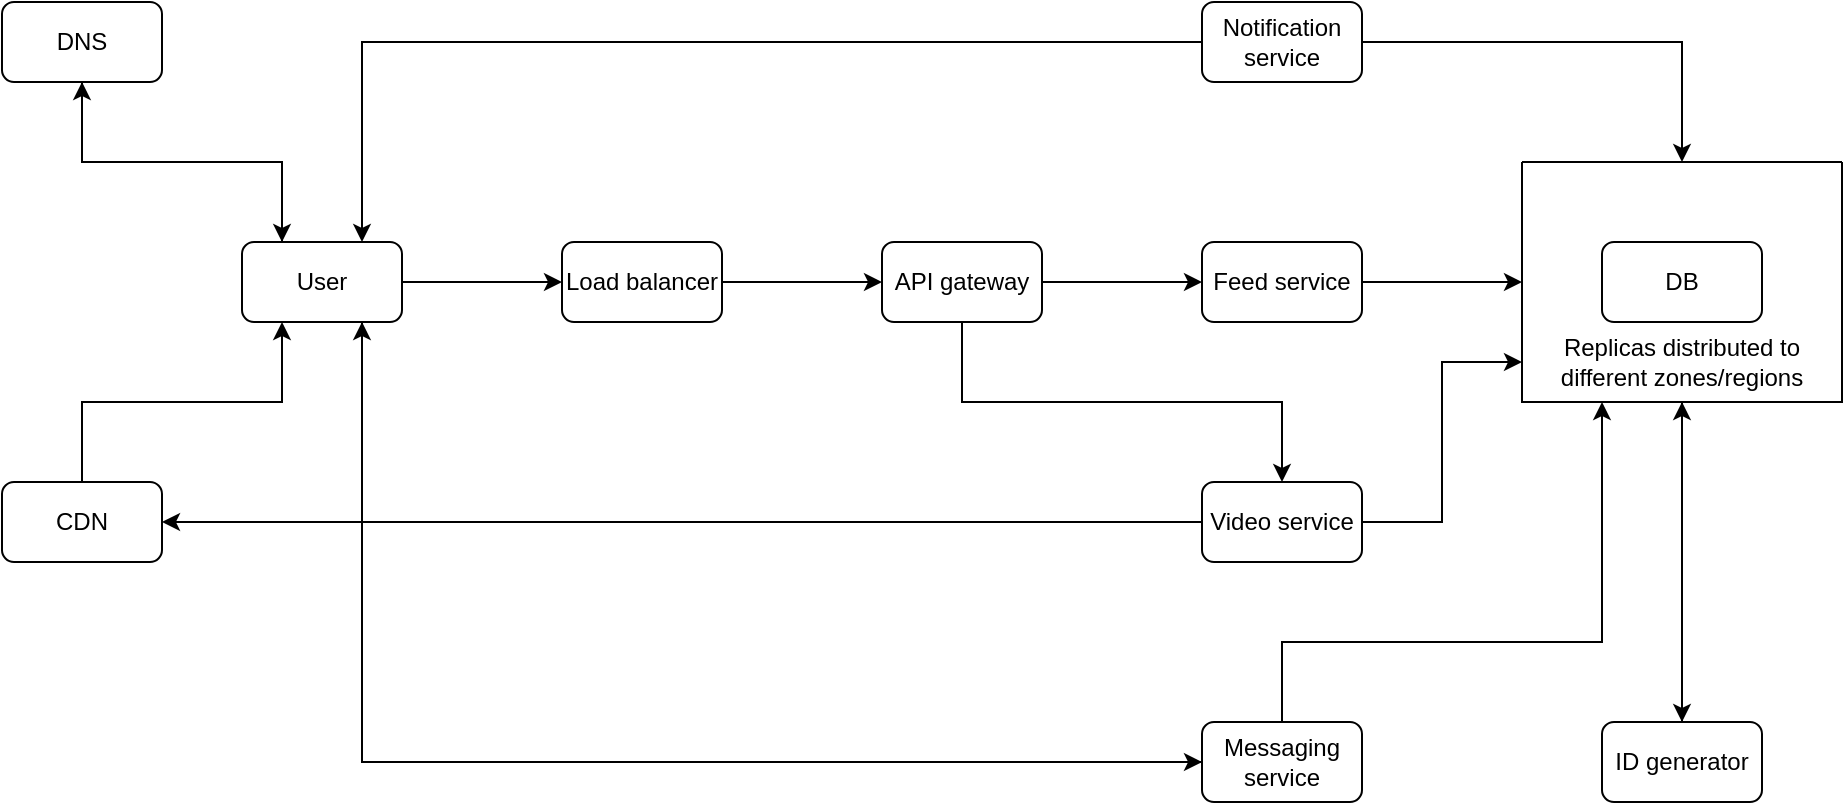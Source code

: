 <mxfile version="26.1.1">
  <diagram name="Page-1" id="db6TGA7AToHwxHXsXOP5">
    <mxGraphModel dx="838" dy="593" grid="1" gridSize="10" guides="1" tooltips="1" connect="1" arrows="1" fold="1" page="1" pageScale="1" pageWidth="850" pageHeight="1100" math="0" shadow="0">
      <root>
        <mxCell id="0" />
        <mxCell id="1" parent="0" />
        <mxCell id="RgqcaIm8LPf0xgxE9352-14" style="edgeStyle=orthogonalEdgeStyle;rounded=0;orthogonalLoop=1;jettySize=auto;html=1;exitX=1;exitY=0.5;exitDx=0;exitDy=0;entryX=0;entryY=0.5;entryDx=0;entryDy=0;" edge="1" parent="1" source="RgqcaIm8LPf0xgxE9352-1" target="RgqcaIm8LPf0xgxE9352-3">
          <mxGeometry relative="1" as="geometry" />
        </mxCell>
        <mxCell id="RgqcaIm8LPf0xgxE9352-35" style="edgeStyle=orthogonalEdgeStyle;rounded=0;orthogonalLoop=1;jettySize=auto;html=1;exitX=0.25;exitY=0;exitDx=0;exitDy=0;entryX=0.5;entryY=1;entryDx=0;entryDy=0;" edge="1" parent="1" source="RgqcaIm8LPf0xgxE9352-1" target="RgqcaIm8LPf0xgxE9352-2">
          <mxGeometry relative="1" as="geometry" />
        </mxCell>
        <mxCell id="RgqcaIm8LPf0xgxE9352-38" style="edgeStyle=orthogonalEdgeStyle;rounded=0;orthogonalLoop=1;jettySize=auto;html=1;exitX=0.75;exitY=1;exitDx=0;exitDy=0;entryX=0;entryY=0.5;entryDx=0;entryDy=0;" edge="1" parent="1" source="RgqcaIm8LPf0xgxE9352-1" target="RgqcaIm8LPf0xgxE9352-26">
          <mxGeometry relative="1" as="geometry" />
        </mxCell>
        <mxCell id="RgqcaIm8LPf0xgxE9352-1" value="User" style="rounded=1;whiteSpace=wrap;html=1;" vertex="1" parent="1">
          <mxGeometry x="160" y="200" width="80" height="40" as="geometry" />
        </mxCell>
        <mxCell id="RgqcaIm8LPf0xgxE9352-34" style="edgeStyle=orthogonalEdgeStyle;rounded=0;orthogonalLoop=1;jettySize=auto;html=1;exitX=0.5;exitY=1;exitDx=0;exitDy=0;entryX=0.25;entryY=0;entryDx=0;entryDy=0;" edge="1" parent="1" source="RgqcaIm8LPf0xgxE9352-2" target="RgqcaIm8LPf0xgxE9352-1">
          <mxGeometry relative="1" as="geometry" />
        </mxCell>
        <mxCell id="RgqcaIm8LPf0xgxE9352-2" value="DNS" style="rounded=1;whiteSpace=wrap;html=1;" vertex="1" parent="1">
          <mxGeometry x="40" y="80" width="80" height="40" as="geometry" />
        </mxCell>
        <mxCell id="RgqcaIm8LPf0xgxE9352-15" style="edgeStyle=orthogonalEdgeStyle;rounded=0;orthogonalLoop=1;jettySize=auto;html=1;exitX=1;exitY=0.5;exitDx=0;exitDy=0;" edge="1" parent="1" source="RgqcaIm8LPf0xgxE9352-3" target="RgqcaIm8LPf0xgxE9352-4">
          <mxGeometry relative="1" as="geometry" />
        </mxCell>
        <mxCell id="RgqcaIm8LPf0xgxE9352-3" value="Load balancer" style="rounded=1;whiteSpace=wrap;html=1;" vertex="1" parent="1">
          <mxGeometry x="320" y="200" width="80" height="40" as="geometry" />
        </mxCell>
        <mxCell id="RgqcaIm8LPf0xgxE9352-16" style="edgeStyle=orthogonalEdgeStyle;rounded=0;orthogonalLoop=1;jettySize=auto;html=1;exitX=1;exitY=0.5;exitDx=0;exitDy=0;entryX=0;entryY=0.5;entryDx=0;entryDy=0;" edge="1" parent="1" source="RgqcaIm8LPf0xgxE9352-4" target="RgqcaIm8LPf0xgxE9352-6">
          <mxGeometry relative="1" as="geometry" />
        </mxCell>
        <mxCell id="RgqcaIm8LPf0xgxE9352-17" style="edgeStyle=orthogonalEdgeStyle;rounded=0;orthogonalLoop=1;jettySize=auto;html=1;exitX=0.5;exitY=1;exitDx=0;exitDy=0;entryX=0.5;entryY=0;entryDx=0;entryDy=0;" edge="1" parent="1" source="RgqcaIm8LPf0xgxE9352-4" target="RgqcaIm8LPf0xgxE9352-7">
          <mxGeometry relative="1" as="geometry" />
        </mxCell>
        <mxCell id="RgqcaIm8LPf0xgxE9352-4" value="API gateway" style="rounded=1;whiteSpace=wrap;html=1;" vertex="1" parent="1">
          <mxGeometry x="480" y="200" width="80" height="40" as="geometry" />
        </mxCell>
        <mxCell id="RgqcaIm8LPf0xgxE9352-27" style="edgeStyle=orthogonalEdgeStyle;rounded=0;orthogonalLoop=1;jettySize=auto;html=1;exitX=1;exitY=0.5;exitDx=0;exitDy=0;entryX=0.5;entryY=0;entryDx=0;entryDy=0;" edge="1" parent="1" source="RgqcaIm8LPf0xgxE9352-5" target="RgqcaIm8LPf0xgxE9352-20">
          <mxGeometry relative="1" as="geometry" />
        </mxCell>
        <mxCell id="RgqcaIm8LPf0xgxE9352-36" style="edgeStyle=orthogonalEdgeStyle;rounded=0;orthogonalLoop=1;jettySize=auto;html=1;exitX=0;exitY=0.5;exitDx=0;exitDy=0;entryX=0.75;entryY=0;entryDx=0;entryDy=0;" edge="1" parent="1" source="RgqcaIm8LPf0xgxE9352-5" target="RgqcaIm8LPf0xgxE9352-1">
          <mxGeometry relative="1" as="geometry" />
        </mxCell>
        <mxCell id="RgqcaIm8LPf0xgxE9352-5" value="Notification service" style="rounded=1;whiteSpace=wrap;html=1;" vertex="1" parent="1">
          <mxGeometry x="640" y="80" width="80" height="40" as="geometry" />
        </mxCell>
        <mxCell id="RgqcaIm8LPf0xgxE9352-28" style="edgeStyle=orthogonalEdgeStyle;rounded=0;orthogonalLoop=1;jettySize=auto;html=1;exitX=1;exitY=0.5;exitDx=0;exitDy=0;entryX=0;entryY=0.5;entryDx=0;entryDy=0;" edge="1" parent="1" source="RgqcaIm8LPf0xgxE9352-6" target="RgqcaIm8LPf0xgxE9352-20">
          <mxGeometry relative="1" as="geometry" />
        </mxCell>
        <mxCell id="RgqcaIm8LPf0xgxE9352-6" value="Feed service" style="rounded=1;whiteSpace=wrap;html=1;" vertex="1" parent="1">
          <mxGeometry x="640" y="200" width="80" height="40" as="geometry" />
        </mxCell>
        <mxCell id="RgqcaIm8LPf0xgxE9352-9" style="edgeStyle=orthogonalEdgeStyle;rounded=0;orthogonalLoop=1;jettySize=auto;html=1;exitX=0;exitY=0.5;exitDx=0;exitDy=0;entryX=1;entryY=0.5;entryDx=0;entryDy=0;" edge="1" parent="1" source="RgqcaIm8LPf0xgxE9352-7" target="RgqcaIm8LPf0xgxE9352-8">
          <mxGeometry relative="1" as="geometry" />
        </mxCell>
        <mxCell id="RgqcaIm8LPf0xgxE9352-29" style="edgeStyle=orthogonalEdgeStyle;rounded=0;orthogonalLoop=1;jettySize=auto;html=1;exitX=1;exitY=0.5;exitDx=0;exitDy=0;entryX=0;entryY=0.5;entryDx=0;entryDy=0;" edge="1" parent="1" source="RgqcaIm8LPf0xgxE9352-7" target="RgqcaIm8LPf0xgxE9352-22">
          <mxGeometry relative="1" as="geometry" />
        </mxCell>
        <mxCell id="RgqcaIm8LPf0xgxE9352-7" value="Video service" style="rounded=1;whiteSpace=wrap;html=1;" vertex="1" parent="1">
          <mxGeometry x="640" y="320" width="80" height="40" as="geometry" />
        </mxCell>
        <mxCell id="RgqcaIm8LPf0xgxE9352-33" style="edgeStyle=orthogonalEdgeStyle;rounded=0;orthogonalLoop=1;jettySize=auto;html=1;exitX=0.5;exitY=0;exitDx=0;exitDy=0;entryX=0.25;entryY=1;entryDx=0;entryDy=0;" edge="1" parent="1" source="RgqcaIm8LPf0xgxE9352-8" target="RgqcaIm8LPf0xgxE9352-1">
          <mxGeometry relative="1" as="geometry" />
        </mxCell>
        <mxCell id="RgqcaIm8LPf0xgxE9352-8" value="CDN" style="rounded=1;whiteSpace=wrap;html=1;" vertex="1" parent="1">
          <mxGeometry x="40" y="320" width="80" height="40" as="geometry" />
        </mxCell>
        <mxCell id="RgqcaIm8LPf0xgxE9352-20" value="" style="swimlane;startSize=0;" vertex="1" parent="1">
          <mxGeometry x="800" y="160" width="160" height="120" as="geometry" />
        </mxCell>
        <mxCell id="RgqcaIm8LPf0xgxE9352-21" value="DB" style="rounded=1;whiteSpace=wrap;html=1;" vertex="1" parent="RgqcaIm8LPf0xgxE9352-20">
          <mxGeometry x="40" y="40" width="80" height="40" as="geometry" />
        </mxCell>
        <mxCell id="RgqcaIm8LPf0xgxE9352-22" value="Replicas distributed to different zones/regions" style="text;html=1;align=center;verticalAlign=middle;whiteSpace=wrap;rounded=0;" vertex="1" parent="RgqcaIm8LPf0xgxE9352-20">
          <mxGeometry y="80" width="160" height="40" as="geometry" />
        </mxCell>
        <mxCell id="RgqcaIm8LPf0xgxE9352-24" style="edgeStyle=orthogonalEdgeStyle;rounded=0;orthogonalLoop=1;jettySize=auto;html=1;exitX=0.5;exitY=0;exitDx=0;exitDy=0;entryX=0.5;entryY=1;entryDx=0;entryDy=0;" edge="1" parent="1" source="RgqcaIm8LPf0xgxE9352-23" target="RgqcaIm8LPf0xgxE9352-22">
          <mxGeometry relative="1" as="geometry" />
        </mxCell>
        <mxCell id="RgqcaIm8LPf0xgxE9352-23" value="ID generator" style="rounded=1;whiteSpace=wrap;html=1;" vertex="1" parent="1">
          <mxGeometry x="840" y="440" width="80" height="40" as="geometry" />
        </mxCell>
        <mxCell id="RgqcaIm8LPf0xgxE9352-25" style="edgeStyle=orthogonalEdgeStyle;rounded=0;orthogonalLoop=1;jettySize=auto;html=1;exitX=0.5;exitY=1;exitDx=0;exitDy=0;entryX=0.5;entryY=0;entryDx=0;entryDy=0;" edge="1" parent="1" source="RgqcaIm8LPf0xgxE9352-22" target="RgqcaIm8LPf0xgxE9352-23">
          <mxGeometry relative="1" as="geometry" />
        </mxCell>
        <mxCell id="RgqcaIm8LPf0xgxE9352-30" style="edgeStyle=orthogonalEdgeStyle;rounded=0;orthogonalLoop=1;jettySize=auto;html=1;exitX=0.5;exitY=0;exitDx=0;exitDy=0;entryX=0.25;entryY=1;entryDx=0;entryDy=0;" edge="1" parent="1" source="RgqcaIm8LPf0xgxE9352-26" target="RgqcaIm8LPf0xgxE9352-22">
          <mxGeometry relative="1" as="geometry">
            <Array as="points">
              <mxPoint x="680" y="400" />
              <mxPoint x="840" y="400" />
            </Array>
          </mxGeometry>
        </mxCell>
        <mxCell id="RgqcaIm8LPf0xgxE9352-37" style="edgeStyle=orthogonalEdgeStyle;rounded=0;orthogonalLoop=1;jettySize=auto;html=1;exitX=0;exitY=0.5;exitDx=0;exitDy=0;entryX=0.75;entryY=1;entryDx=0;entryDy=0;" edge="1" parent="1" source="RgqcaIm8LPf0xgxE9352-26" target="RgqcaIm8LPf0xgxE9352-1">
          <mxGeometry relative="1" as="geometry" />
        </mxCell>
        <mxCell id="RgqcaIm8LPf0xgxE9352-26" value="Messaging service" style="rounded=1;whiteSpace=wrap;html=1;" vertex="1" parent="1">
          <mxGeometry x="640" y="440" width="80" height="40" as="geometry" />
        </mxCell>
      </root>
    </mxGraphModel>
  </diagram>
</mxfile>
